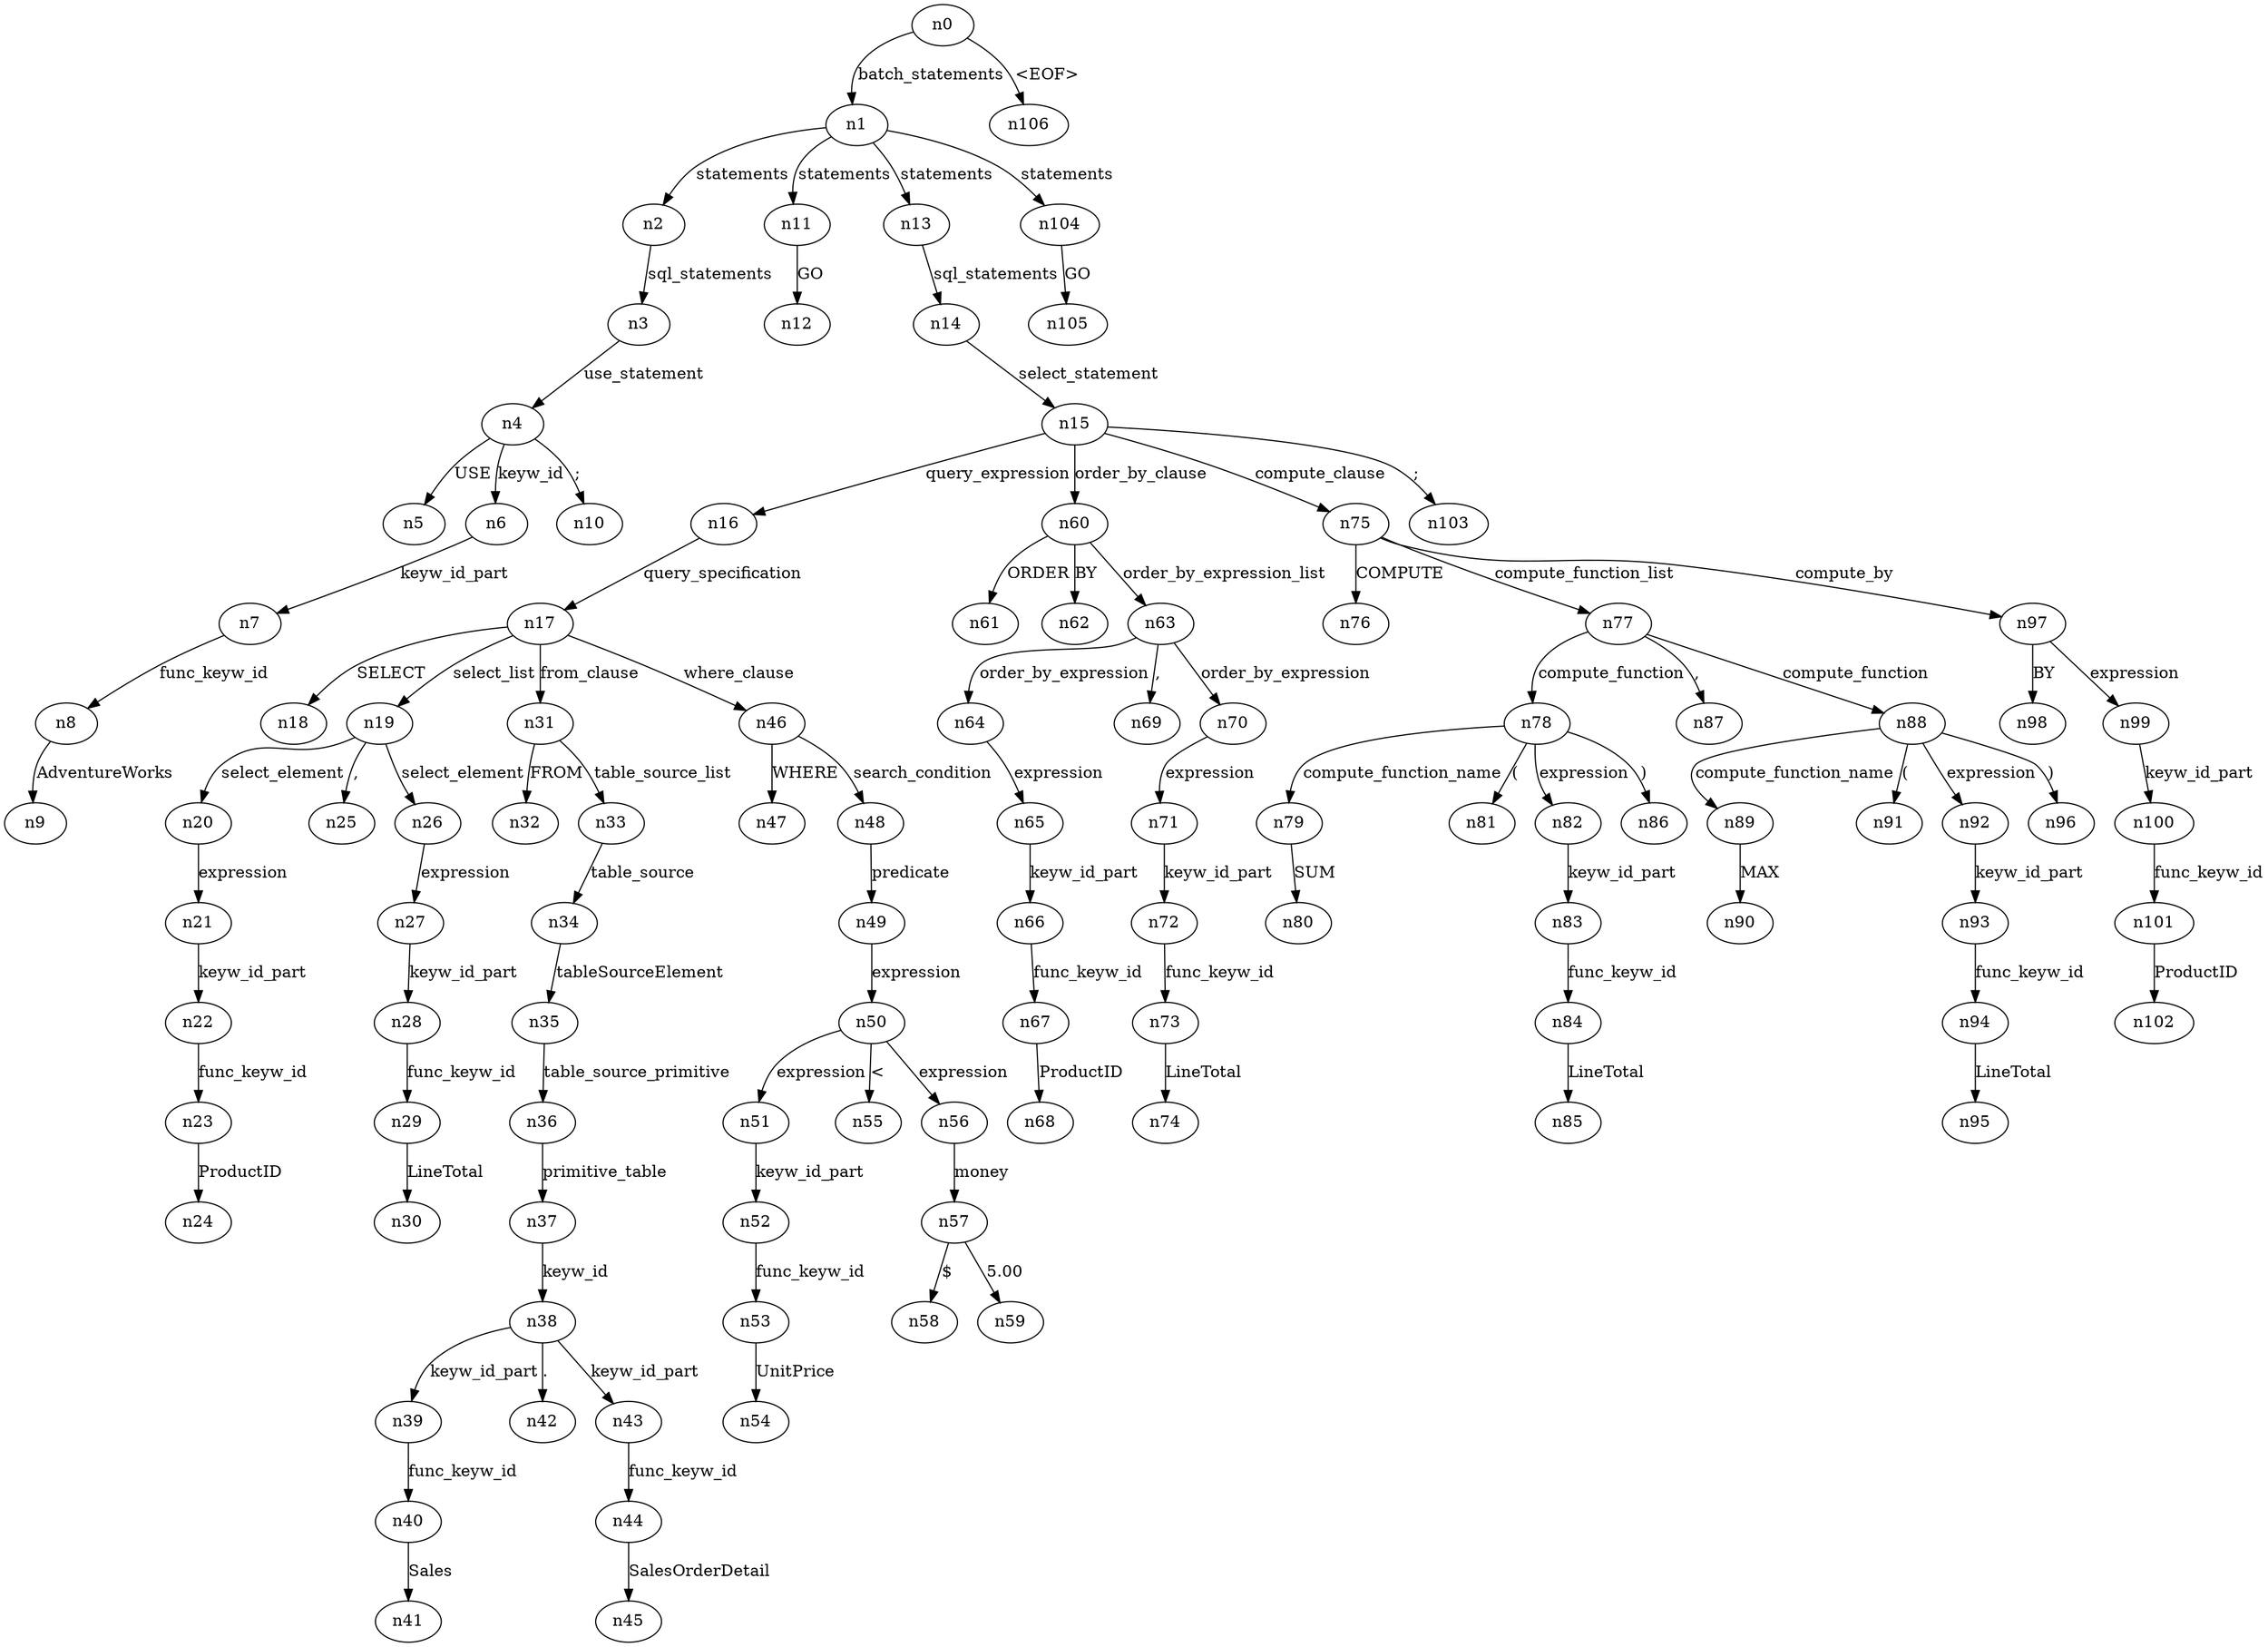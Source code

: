 digraph ParseTree {
  n0 -> n1 [label="batch_statements"];
  n1 -> n2 [label="statements"];
  n2 -> n3 [label="sql_statements"];
  n3 -> n4 [label="use_statement"];
  n4 -> n5 [label="USE"];
  n4 -> n6 [label="keyw_id"];
  n6 -> n7 [label="keyw_id_part"];
  n7 -> n8 [label="func_keyw_id"];
  n8 -> n9 [label="AdventureWorks"];
  n4 -> n10 [label=";"];
  n1 -> n11 [label="statements"];
  n11 -> n12 [label="GO"];
  n1 -> n13 [label="statements"];
  n13 -> n14 [label="sql_statements"];
  n14 -> n15 [label="select_statement"];
  n15 -> n16 [label="query_expression"];
  n16 -> n17 [label="query_specification"];
  n17 -> n18 [label="SELECT"];
  n17 -> n19 [label="select_list"];
  n19 -> n20 [label="select_element"];
  n20 -> n21 [label="expression"];
  n21 -> n22 [label="keyw_id_part"];
  n22 -> n23 [label="func_keyw_id"];
  n23 -> n24 [label="ProductID"];
  n19 -> n25 [label=","];
  n19 -> n26 [label="select_element"];
  n26 -> n27 [label="expression"];
  n27 -> n28 [label="keyw_id_part"];
  n28 -> n29 [label="func_keyw_id"];
  n29 -> n30 [label="LineTotal"];
  n17 -> n31 [label="from_clause"];
  n31 -> n32 [label="FROM"];
  n31 -> n33 [label="table_source_list"];
  n33 -> n34 [label="table_source"];
  n34 -> n35 [label="tableSourceElement"];
  n35 -> n36 [label="table_source_primitive"];
  n36 -> n37 [label="primitive_table"];
  n37 -> n38 [label="keyw_id"];
  n38 -> n39 [label="keyw_id_part"];
  n39 -> n40 [label="func_keyw_id"];
  n40 -> n41 [label="Sales"];
  n38 -> n42 [label="."];
  n38 -> n43 [label="keyw_id_part"];
  n43 -> n44 [label="func_keyw_id"];
  n44 -> n45 [label="SalesOrderDetail"];
  n17 -> n46 [label="where_clause"];
  n46 -> n47 [label="WHERE"];
  n46 -> n48 [label="search_condition"];
  n48 -> n49 [label="predicate"];
  n49 -> n50 [label="expression"];
  n50 -> n51 [label="expression"];
  n51 -> n52 [label="keyw_id_part"];
  n52 -> n53 [label="func_keyw_id"];
  n53 -> n54 [label="UnitPrice"];
  n50 -> n55 [label="<"];
  n50 -> n56 [label="expression"];
  n56 -> n57 [label="money"];
  n57 -> n58 [label="$"];
  n57 -> n59 [label="5.00"];
  n15 -> n60 [label="order_by_clause"];
  n60 -> n61 [label="ORDER"];
  n60 -> n62 [label="BY"];
  n60 -> n63 [label="order_by_expression_list"];
  n63 -> n64 [label="order_by_expression"];
  n64 -> n65 [label="expression"];
  n65 -> n66 [label="keyw_id_part"];
  n66 -> n67 [label="func_keyw_id"];
  n67 -> n68 [label="ProductID"];
  n63 -> n69 [label=","];
  n63 -> n70 [label="order_by_expression"];
  n70 -> n71 [label="expression"];
  n71 -> n72 [label="keyw_id_part"];
  n72 -> n73 [label="func_keyw_id"];
  n73 -> n74 [label="LineTotal"];
  n15 -> n75 [label="compute_clause"];
  n75 -> n76 [label="COMPUTE"];
  n75 -> n77 [label="compute_function_list"];
  n77 -> n78 [label="compute_function"];
  n78 -> n79 [label="compute_function_name"];
  n79 -> n80 [label="SUM"];
  n78 -> n81 [label="("];
  n78 -> n82 [label="expression"];
  n82 -> n83 [label="keyw_id_part"];
  n83 -> n84 [label="func_keyw_id"];
  n84 -> n85 [label="LineTotal"];
  n78 -> n86 [label=")"];
  n77 -> n87 [label=","];
  n77 -> n88 [label="compute_function"];
  n88 -> n89 [label="compute_function_name"];
  n89 -> n90 [label="MAX"];
  n88 -> n91 [label="("];
  n88 -> n92 [label="expression"];
  n92 -> n93 [label="keyw_id_part"];
  n93 -> n94 [label="func_keyw_id"];
  n94 -> n95 [label="LineTotal"];
  n88 -> n96 [label=")"];
  n75 -> n97 [label="compute_by"];
  n97 -> n98 [label="BY"];
  n97 -> n99 [label="expression"];
  n99 -> n100 [label="keyw_id_part"];
  n100 -> n101 [label="func_keyw_id"];
  n101 -> n102 [label="ProductID"];
  n15 -> n103 [label=";"];
  n1 -> n104 [label="statements"];
  n104 -> n105 [label="GO"];
  n0 -> n106 [label="<EOF>"];
}